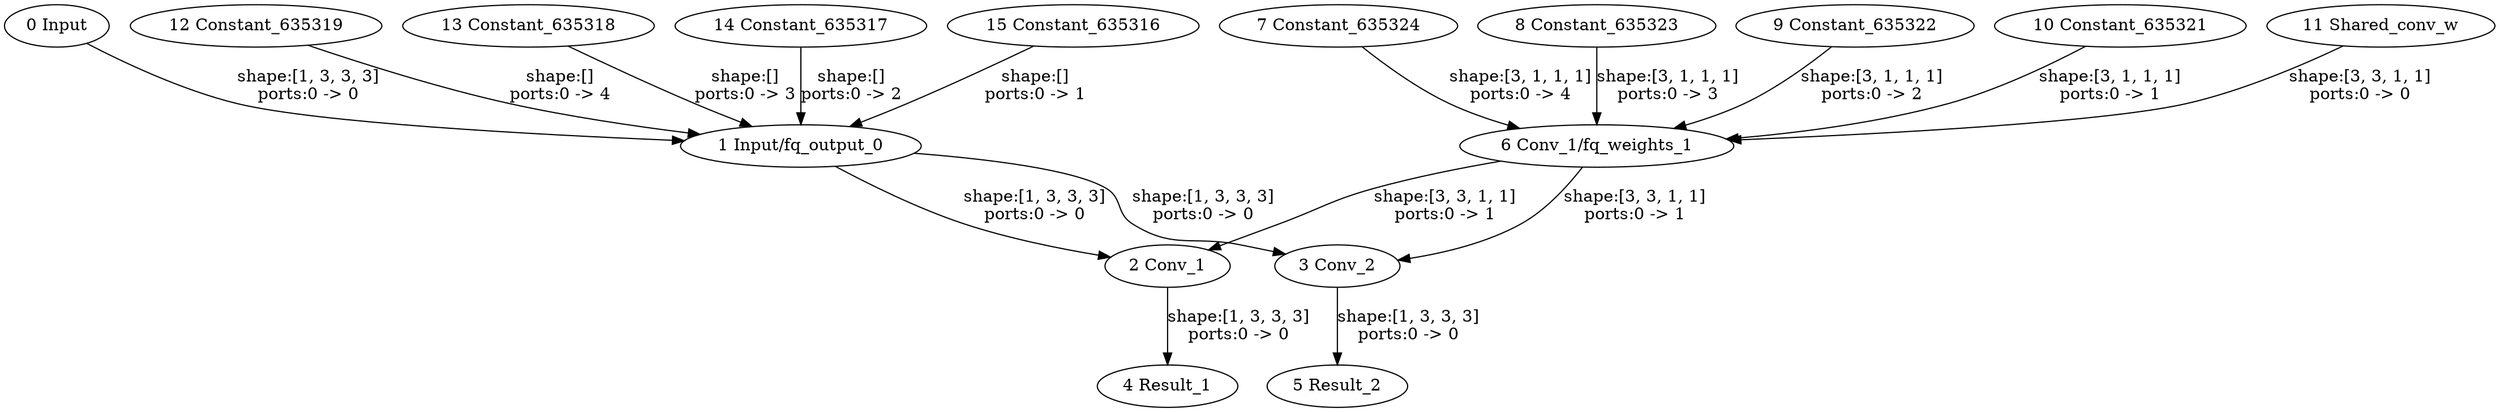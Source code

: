 strict digraph  {
"0 Input" [id=0, type=Parameter];
"1 Input/fq_output_0" [id=1, type=FakeQuantize];
"2 Conv_1" [id=2, type=Convolution];
"3 Conv_2" [id=3, type=Convolution];
"4 Result_1" [id=4, type=Result];
"5 Result_2" [id=5, type=Result];
"6 Conv_1/fq_weights_1" [id=6, type=FakeQuantize];
"7 Constant_635324" [id=7, type=Constant];
"8 Constant_635323" [id=8, type=Constant];
"9 Constant_635322" [id=9, type=Constant];
"10 Constant_635321" [id=10, type=Constant];
"11 Shared_conv_w" [id=11, type=Constant];
"12 Constant_635319" [id=12, type=Constant];
"13 Constant_635318" [id=13, type=Constant];
"14 Constant_635317" [id=14, type=Constant];
"15 Constant_635316" [id=15, type=Constant];
"0 Input" -> "1 Input/fq_output_0"  [label="shape:[1, 3, 3, 3]\nports:0 -> 0", style=solid];
"1 Input/fq_output_0" -> "2 Conv_1"  [label="shape:[1, 3, 3, 3]\nports:0 -> 0", style=solid];
"1 Input/fq_output_0" -> "3 Conv_2"  [label="shape:[1, 3, 3, 3]\nports:0 -> 0", style=solid];
"2 Conv_1" -> "4 Result_1"  [label="shape:[1, 3, 3, 3]\nports:0 -> 0", style=solid];
"3 Conv_2" -> "5 Result_2"  [label="shape:[1, 3, 3, 3]\nports:0 -> 0", style=solid];
"6 Conv_1/fq_weights_1" -> "2 Conv_1"  [label="shape:[3, 3, 1, 1]\nports:0 -> 1", style=solid];
"6 Conv_1/fq_weights_1" -> "3 Conv_2"  [label="shape:[3, 3, 1, 1]\nports:0 -> 1", style=solid];
"7 Constant_635324" -> "6 Conv_1/fq_weights_1"  [label="shape:[3, 1, 1, 1]\nports:0 -> 4", style=solid];
"8 Constant_635323" -> "6 Conv_1/fq_weights_1"  [label="shape:[3, 1, 1, 1]\nports:0 -> 3", style=solid];
"9 Constant_635322" -> "6 Conv_1/fq_weights_1"  [label="shape:[3, 1, 1, 1]\nports:0 -> 2", style=solid];
"10 Constant_635321" -> "6 Conv_1/fq_weights_1"  [label="shape:[3, 1, 1, 1]\nports:0 -> 1", style=solid];
"11 Shared_conv_w" -> "6 Conv_1/fq_weights_1"  [label="shape:[3, 3, 1, 1]\nports:0 -> 0", style=solid];
"12 Constant_635319" -> "1 Input/fq_output_0"  [label="shape:[]\nports:0 -> 4", style=solid];
"13 Constant_635318" -> "1 Input/fq_output_0"  [label="shape:[]\nports:0 -> 3", style=solid];
"14 Constant_635317" -> "1 Input/fq_output_0"  [label="shape:[]\nports:0 -> 2", style=solid];
"15 Constant_635316" -> "1 Input/fq_output_0"  [label="shape:[]\nports:0 -> 1", style=solid];
}
